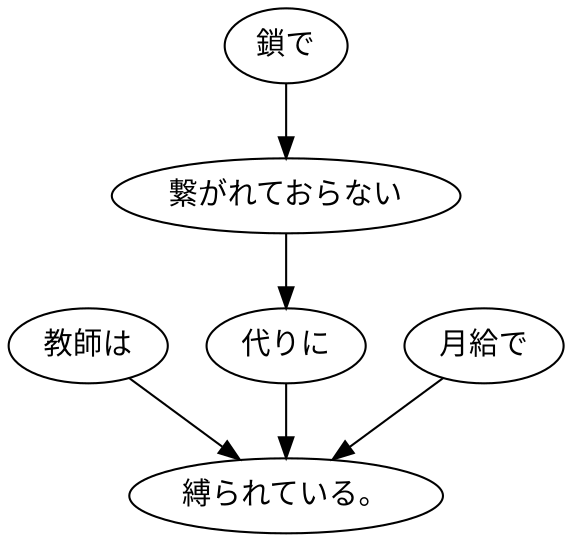 digraph graph4787 {
	node0 [label="教師は"];
	node1 [label="鎖で"];
	node2 [label="繋がれておらない"];
	node3 [label="代りに"];
	node4 [label="月給で"];
	node5 [label="縛られている。"];
	node0 -> node5;
	node1 -> node2;
	node2 -> node3;
	node3 -> node5;
	node4 -> node5;
}
